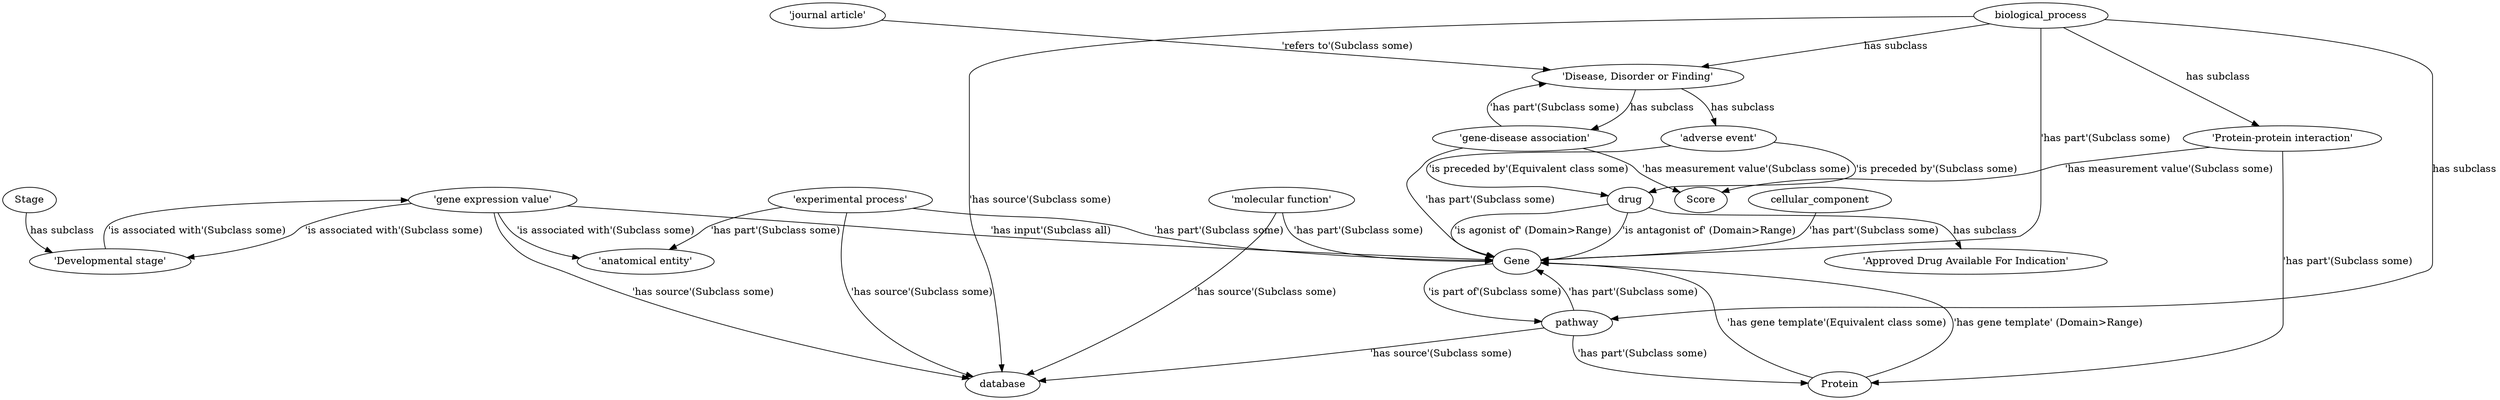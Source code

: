 digraph g {
	"drug" -> "Gene" [label="'is antagonist of' (Domain>Range)"]
	"Stage" -> "'Developmental stage'" [label="has subclass"]
	"Gene" -> "pathway" [label="'is part of'(Subclass some)"]
	"'gene-disease association'" -> "Gene" [label="'has part'(Subclass some)"]
	"'Disease, Disorder or Finding'" -> "'adverse event'" [label="has subclass"]
	"'Protein-protein interaction'" -> "Score" [label="'has measurement value'(Subclass some)"]
	"'gene expression value'" -> "database" [label="'has source'(Subclass some)"]
	"'molecular function'" -> "database" [label="'has source'(Subclass some)"]
	"Protein" -> "Gene" [label="'has gene template'(Equivalent class some)"]
	"'Disease, Disorder or Finding'" -> "'gene-disease association'" [label="has subclass"]
	"pathway" -> "Protein" [label="'has part'(Subclass some)"]
	"'adverse event'" -> "drug" [label="'is preceded by'(Subclass some)"]
	"'experimental process'" -> "Gene" [label="'has part'(Subclass some)"]
	"pathway" -> "Gene" [label="'has part'(Subclass some)"]
	"'Protein-protein interaction'" -> "Protein" [label="'has part'(Subclass some)"]
	"biological_process" -> "database" [label="'has source'(Subclass some)"]
	"drug" -> "'Approved Drug Available For Indication'" [label="has subclass"]
	"'gene expression value'" -> "'Developmental stage'" [label="'is associated with'(Subclass some)"]
	"'adverse event'" -> "drug" [label="'is preceded by'(Equivalent class some)"]
	"pathway" -> "database" [label="'has source'(Subclass some)"]
	"biological_process" -> "'Protein-protein interaction'" [label="has subclass"]
	"'experimental process'" -> "'anatomical entity'" [label="'has part'(Subclass some)"]
	"'gene expression value'" -> "'anatomical entity'" [label="'is associated with'(Subclass some)"]
	"'experimental process'" -> "database" [label="'has source'(Subclass some)"]
	"Protein" -> "Gene" [label="'has gene template' (Domain>Range)"]
	"cellular_component" -> "Gene" [label="'has part'(Subclass some)"]
	"biological_process" -> "Gene" [label="'has part'(Subclass some)"]
	"'gene expression value'" -> "Gene" [label="'has input'(Subclass all)"]
	"biological_process" -> "'Disease, Disorder or Finding'" [label="has subclass"]
	"'journal article'" -> "'Disease, Disorder or Finding'" [label="'refers to'(Subclass some)"]
	"'gene-disease association'" -> "'Disease, Disorder or Finding'" [label="'has part'(Subclass some)"]
	"'Developmental stage'" -> "'gene expression value'" [label="'is associated with'(Subclass some)"]
	"biological_process" -> "pathway" [label="has subclass"]
	"'gene-disease association'" -> "Score" [label="'has measurement value'(Subclass some)"]
	"drug" -> "Gene" [label="'is agonist of' (Domain>Range)"]
	"'molecular function'" -> "Gene" [label="'has part'(Subclass some)"]
}
